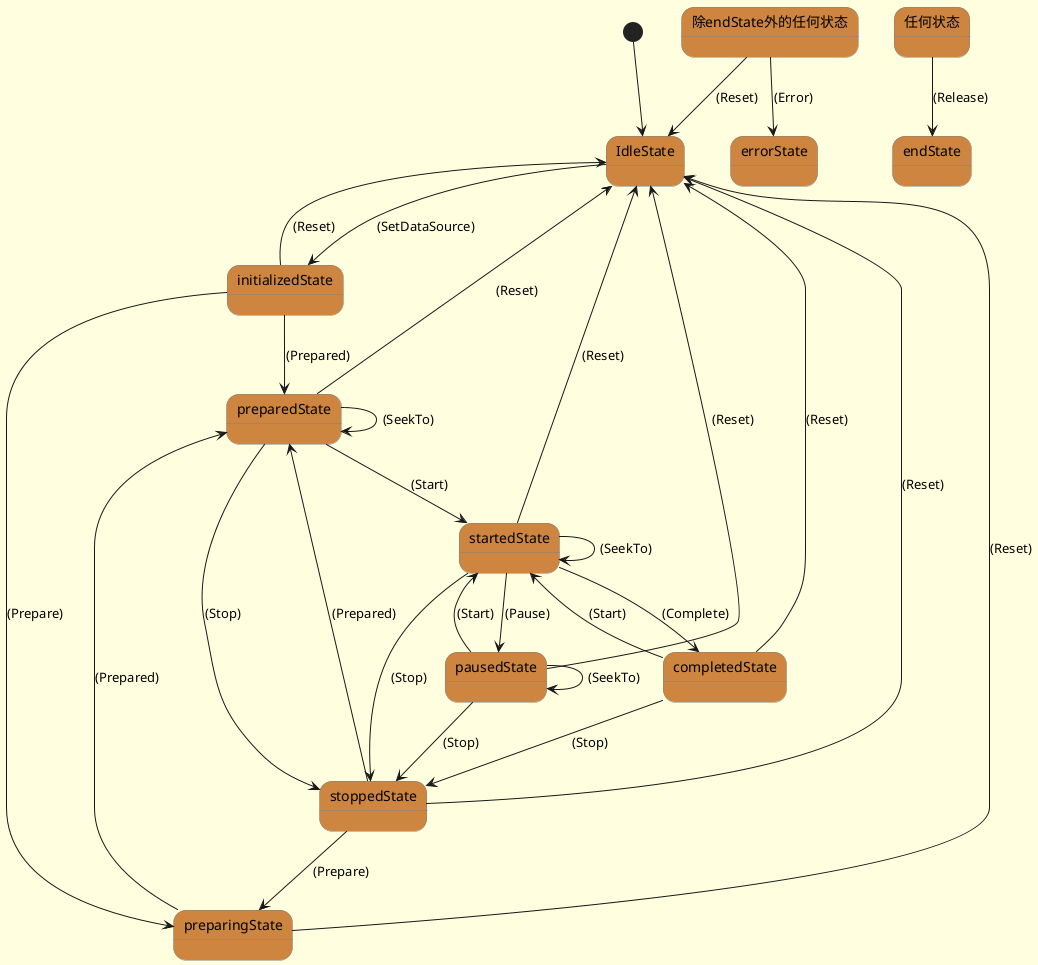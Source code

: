 @startuml
    skinparam backgroundColor LightYellow
    skinparam state {
      StartColor MediumBlue
      EndColor Red
      BackgroundColor Peru
      BackgroundColor<<Warning>> Olive
      BorderColor Gray
      FontName Impact
    }
    [*]-->IdleState
    除endState外的任何状态 --> IdleState : (Reset)
    任何状态 --> endState : (Release)
    除endState外的任何状态 --> errorState : (Error)
    state IdleState{
    }
    state initializedState{
    }
    state preparingState{
    }
    state preparedState{
    }
    state startedState{
    }
    state pausedState{
    }
    state stoppedState{
    }
    state completedState{
    }
    state errorState{
    }
    state endState{
    }
    initializedState --> IdleState : (Reset)
    initializedState --> preparingState : (Prepare)
    initializedState --> preparedState : (Prepared)
    preparingState --> IdleState : (Reset)
    preparingState --> preparedState : (Prepared)
    preparedState --> IdleState : (Reset)
    preparedState --> startedState : (Start)
    preparedState --> stoppedState : (Stop)
    preparedState --> preparedState : (SeekTo)
    startedState --> IdleState : (Reset)
    startedState --> pausedState : (Pause)
    startedState --> stoppedState : (Stop)
    startedState --> completedState : (Complete)
    startedState --> startedState : (SeekTo)
    pausedState --> IdleState : (Reset)
    pausedState --> startedState : (Start)
    pausedState --> stoppedState : (Stop)
    pausedState --> pausedState : (SeekTo)
    stoppedState --> IdleState : (Reset)
    stoppedState --> preparingState : (Prepare)
    stoppedState --> preparedState : (Prepared)
    completedState --> IdleState : (Reset)
    completedState --> startedState : (Start)
    completedState --> stoppedState : (Stop)
    IdleState --> initializedState : (SetDataSource)
    @enduml
